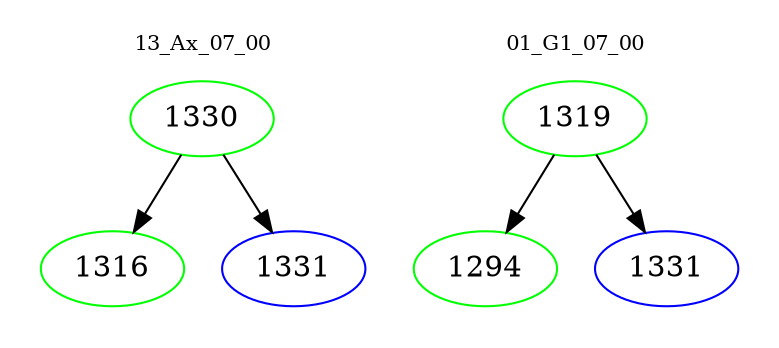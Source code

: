 digraph{
subgraph cluster_0 {
color = white
label = "13_Ax_07_00";
fontsize=10;
T0_1330 [label="1330", color="green"]
T0_1330 -> T0_1316 [color="black"]
T0_1316 [label="1316", color="green"]
T0_1330 -> T0_1331 [color="black"]
T0_1331 [label="1331", color="blue"]
}
subgraph cluster_1 {
color = white
label = "01_G1_07_00";
fontsize=10;
T1_1319 [label="1319", color="green"]
T1_1319 -> T1_1294 [color="black"]
T1_1294 [label="1294", color="green"]
T1_1319 -> T1_1331 [color="black"]
T1_1331 [label="1331", color="blue"]
}
}
